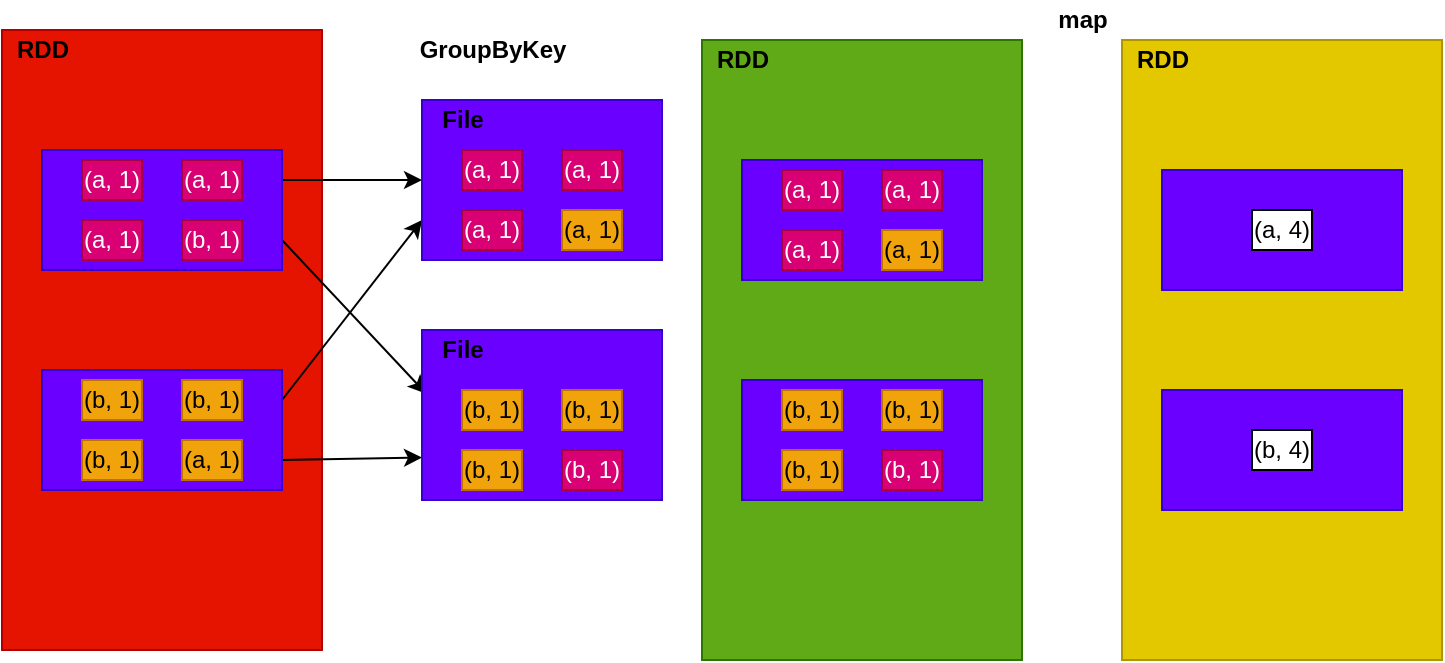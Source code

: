 <mxfile version="15.6.1" type="github">
  <diagram id="1OZ8EjZgoPaioLuvbSH8" name="第 1 页">
    <mxGraphModel dx="1038" dy="547" grid="1" gridSize="10" guides="1" tooltips="1" connect="1" arrows="1" fold="1" page="1" pageScale="1" pageWidth="827" pageHeight="1169" math="0" shadow="0">
      <root>
        <mxCell id="0" />
        <mxCell id="1" parent="0" />
        <mxCell id="8YorQP0Pxh66X8FTXIrH-3" value="" style="rounded=0;whiteSpace=wrap;html=1;shadow=0;labelBackgroundColor=none;labelBorderColor=none;fillColor=#e51400;strokeColor=#B20000;fontColor=#ffffff;" vertex="1" parent="1">
          <mxGeometry x="90" y="110" width="160" height="310" as="geometry" />
        </mxCell>
        <mxCell id="8YorQP0Pxh66X8FTXIrH-26" style="rounded=0;orthogonalLoop=1;jettySize=auto;html=1;exitX=1;exitY=0.25;exitDx=0;exitDy=0;" edge="1" parent="1" source="8YorQP0Pxh66X8FTXIrH-4" target="8YorQP0Pxh66X8FTXIrH-14">
          <mxGeometry relative="1" as="geometry" />
        </mxCell>
        <mxCell id="8YorQP0Pxh66X8FTXIrH-30" style="edgeStyle=none;rounded=0;orthogonalLoop=1;jettySize=auto;html=1;exitX=1;exitY=0.75;exitDx=0;exitDy=0;entryX=0.017;entryY=0.374;entryDx=0;entryDy=0;entryPerimeter=0;" edge="1" parent="1" source="8YorQP0Pxh66X8FTXIrH-4" target="8YorQP0Pxh66X8FTXIrH-19">
          <mxGeometry relative="1" as="geometry" />
        </mxCell>
        <mxCell id="8YorQP0Pxh66X8FTXIrH-4" value="" style="rounded=0;whiteSpace=wrap;html=1;shadow=0;labelBackgroundColor=none;labelBorderColor=none;fillColor=#6a00ff;fontColor=#ffffff;strokeColor=#3700CC;" vertex="1" parent="1">
          <mxGeometry x="110" y="170" width="120" height="60" as="geometry" />
        </mxCell>
        <mxCell id="8YorQP0Pxh66X8FTXIrH-5" value="(a, 1)" style="rounded=0;whiteSpace=wrap;html=1;shadow=0;labelBackgroundColor=none;labelBorderColor=none;fillColor=#d80073;fontColor=#ffffff;strokeColor=#A50040;" vertex="1" parent="1">
          <mxGeometry x="130" y="175" width="30" height="20" as="geometry" />
        </mxCell>
        <mxCell id="8YorQP0Pxh66X8FTXIrH-6" value="(a, 1)" style="rounded=0;whiteSpace=wrap;html=1;shadow=0;labelBackgroundColor=none;labelBorderColor=none;fillColor=#d80073;fontColor=#ffffff;strokeColor=#A50040;" vertex="1" parent="1">
          <mxGeometry x="180" y="175" width="30" height="20" as="geometry" />
        </mxCell>
        <mxCell id="8YorQP0Pxh66X8FTXIrH-7" value="(a, 1)" style="rounded=0;whiteSpace=wrap;html=1;shadow=0;labelBackgroundColor=none;labelBorderColor=none;fillColor=#d80073;fontColor=#ffffff;strokeColor=#A50040;" vertex="1" parent="1">
          <mxGeometry x="130" y="205" width="30" height="20" as="geometry" />
        </mxCell>
        <mxCell id="8YorQP0Pxh66X8FTXIrH-8" value="(b, 1)" style="rounded=0;whiteSpace=wrap;html=1;shadow=0;labelBackgroundColor=none;labelBorderColor=none;fillColor=#d80073;fontColor=#ffffff;strokeColor=#A50040;" vertex="1" parent="1">
          <mxGeometry x="180" y="205" width="30" height="20" as="geometry" />
        </mxCell>
        <mxCell id="8YorQP0Pxh66X8FTXIrH-28" style="edgeStyle=none;rounded=0;orthogonalLoop=1;jettySize=auto;html=1;exitX=1;exitY=0.75;exitDx=0;exitDy=0;entryX=0;entryY=0.75;entryDx=0;entryDy=0;" edge="1" parent="1" source="8YorQP0Pxh66X8FTXIrH-9" target="8YorQP0Pxh66X8FTXIrH-19">
          <mxGeometry relative="1" as="geometry" />
        </mxCell>
        <mxCell id="8YorQP0Pxh66X8FTXIrH-29" style="edgeStyle=none;rounded=0;orthogonalLoop=1;jettySize=auto;html=1;exitX=1;exitY=0.25;exitDx=0;exitDy=0;entryX=0;entryY=0.75;entryDx=0;entryDy=0;" edge="1" parent="1" source="8YorQP0Pxh66X8FTXIrH-9" target="8YorQP0Pxh66X8FTXIrH-14">
          <mxGeometry relative="1" as="geometry" />
        </mxCell>
        <mxCell id="8YorQP0Pxh66X8FTXIrH-9" value="" style="rounded=0;whiteSpace=wrap;html=1;shadow=0;labelBackgroundColor=none;labelBorderColor=none;fillColor=#6a00ff;fontColor=#ffffff;strokeColor=#3700CC;" vertex="1" parent="1">
          <mxGeometry x="110" y="280" width="120" height="60" as="geometry" />
        </mxCell>
        <mxCell id="8YorQP0Pxh66X8FTXIrH-10" value="(b, 1)" style="rounded=0;whiteSpace=wrap;html=1;shadow=0;labelBackgroundColor=none;labelBorderColor=none;fillColor=#f0a30a;fontColor=#000000;strokeColor=#BD7000;" vertex="1" parent="1">
          <mxGeometry x="130" y="285" width="30" height="20" as="geometry" />
        </mxCell>
        <mxCell id="8YorQP0Pxh66X8FTXIrH-11" value="(b, 1)" style="rounded=0;whiteSpace=wrap;html=1;shadow=0;labelBackgroundColor=none;labelBorderColor=none;fillColor=#f0a30a;fontColor=#000000;strokeColor=#BD7000;" vertex="1" parent="1">
          <mxGeometry x="180" y="285" width="30" height="20" as="geometry" />
        </mxCell>
        <mxCell id="8YorQP0Pxh66X8FTXIrH-12" value="(b, 1)" style="rounded=0;whiteSpace=wrap;html=1;shadow=0;labelBackgroundColor=none;labelBorderColor=none;fillColor=#f0a30a;fontColor=#000000;strokeColor=#BD7000;" vertex="1" parent="1">
          <mxGeometry x="130" y="315" width="30" height="20" as="geometry" />
        </mxCell>
        <mxCell id="8YorQP0Pxh66X8FTXIrH-13" value="(a, 1)" style="rounded=0;whiteSpace=wrap;html=1;shadow=0;labelBackgroundColor=none;labelBorderColor=none;fillColor=#f0a30a;fontColor=#000000;strokeColor=#BD7000;" vertex="1" parent="1">
          <mxGeometry x="180" y="315" width="30" height="20" as="geometry" />
        </mxCell>
        <mxCell id="8YorQP0Pxh66X8FTXIrH-14" value="" style="rounded=0;whiteSpace=wrap;html=1;shadow=0;labelBackgroundColor=none;labelBorderColor=none;fillColor=#6a00ff;fontColor=#ffffff;strokeColor=#3700CC;" vertex="1" parent="1">
          <mxGeometry x="300" y="145" width="120" height="80" as="geometry" />
        </mxCell>
        <mxCell id="8YorQP0Pxh66X8FTXIrH-15" value="(a, 1)" style="rounded=0;whiteSpace=wrap;html=1;shadow=0;labelBackgroundColor=none;labelBorderColor=none;fillColor=#d80073;fontColor=#ffffff;strokeColor=#A50040;" vertex="1" parent="1">
          <mxGeometry x="320" y="170" width="30" height="20" as="geometry" />
        </mxCell>
        <mxCell id="8YorQP0Pxh66X8FTXIrH-16" value="(a, 1)" style="rounded=0;whiteSpace=wrap;html=1;shadow=0;labelBackgroundColor=none;labelBorderColor=none;fillColor=#d80073;fontColor=#ffffff;strokeColor=#A50040;" vertex="1" parent="1">
          <mxGeometry x="370" y="170" width="30" height="20" as="geometry" />
        </mxCell>
        <mxCell id="8YorQP0Pxh66X8FTXIrH-17" value="(a, 1)" style="rounded=0;whiteSpace=wrap;html=1;shadow=0;labelBackgroundColor=none;labelBorderColor=none;fillColor=#d80073;fontColor=#ffffff;strokeColor=#A50040;" vertex="1" parent="1">
          <mxGeometry x="320" y="200" width="30" height="20" as="geometry" />
        </mxCell>
        <mxCell id="8YorQP0Pxh66X8FTXIrH-18" value="(a, 1)" style="rounded=0;whiteSpace=wrap;html=1;shadow=0;labelBackgroundColor=none;labelBorderColor=none;fillColor=#f0a30a;fontColor=#000000;strokeColor=#BD7000;" vertex="1" parent="1">
          <mxGeometry x="370" y="200" width="30" height="20" as="geometry" />
        </mxCell>
        <mxCell id="8YorQP0Pxh66X8FTXIrH-19" value="" style="rounded=0;whiteSpace=wrap;html=1;shadow=0;labelBackgroundColor=none;labelBorderColor=none;fillColor=#6a00ff;fontColor=#ffffff;strokeColor=#3700CC;" vertex="1" parent="1">
          <mxGeometry x="300" y="260" width="120" height="85" as="geometry" />
        </mxCell>
        <mxCell id="8YorQP0Pxh66X8FTXIrH-20" value="(b, 1)" style="rounded=0;whiteSpace=wrap;html=1;shadow=0;labelBackgroundColor=none;labelBorderColor=none;fillColor=#f0a30a;fontColor=#000000;strokeColor=#BD7000;" vertex="1" parent="1">
          <mxGeometry x="320" y="290" width="30" height="20" as="geometry" />
        </mxCell>
        <mxCell id="8YorQP0Pxh66X8FTXIrH-21" value="(b, 1)" style="rounded=0;whiteSpace=wrap;html=1;shadow=0;labelBackgroundColor=none;labelBorderColor=none;fillColor=#f0a30a;fontColor=#000000;strokeColor=#BD7000;" vertex="1" parent="1">
          <mxGeometry x="370" y="290" width="30" height="20" as="geometry" />
        </mxCell>
        <mxCell id="8YorQP0Pxh66X8FTXIrH-22" value="(b, 1)" style="rounded=0;whiteSpace=wrap;html=1;shadow=0;labelBackgroundColor=none;labelBorderColor=none;fillColor=#f0a30a;fontColor=#000000;strokeColor=#BD7000;" vertex="1" parent="1">
          <mxGeometry x="320" y="320" width="30" height="20" as="geometry" />
        </mxCell>
        <mxCell id="8YorQP0Pxh66X8FTXIrH-23" value="(b, 1)" style="rounded=0;whiteSpace=wrap;html=1;shadow=0;labelBackgroundColor=none;labelBorderColor=none;fillColor=#d80073;fontColor=#ffffff;strokeColor=#A50040;" vertex="1" parent="1">
          <mxGeometry x="370" y="320" width="30" height="20" as="geometry" />
        </mxCell>
        <mxCell id="8YorQP0Pxh66X8FTXIrH-24" value="&lt;b&gt;File&lt;/b&gt;" style="text;html=1;resizable=0;autosize=1;align=center;verticalAlign=middle;points=[];fillColor=none;strokeColor=none;rounded=0;shadow=0;labelBackgroundColor=none;labelBorderColor=none;" vertex="1" parent="1">
          <mxGeometry x="300" y="260" width="40" height="20" as="geometry" />
        </mxCell>
        <mxCell id="8YorQP0Pxh66X8FTXIrH-25" value="&lt;b&gt;File&lt;/b&gt;" style="text;html=1;resizable=0;autosize=1;align=center;verticalAlign=middle;points=[];fillColor=none;strokeColor=none;rounded=0;shadow=0;labelBackgroundColor=none;labelBorderColor=none;" vertex="1" parent="1">
          <mxGeometry x="300" y="145" width="40" height="20" as="geometry" />
        </mxCell>
        <mxCell id="8YorQP0Pxh66X8FTXIrH-31" value="" style="rounded=0;whiteSpace=wrap;html=1;shadow=0;labelBackgroundColor=none;labelBorderColor=none;fillColor=#60a917;strokeColor=#2D7600;fontColor=#ffffff;" vertex="1" parent="1">
          <mxGeometry x="440" y="115" width="160" height="310" as="geometry" />
        </mxCell>
        <mxCell id="8YorQP0Pxh66X8FTXIrH-32" value="" style="rounded=0;whiteSpace=wrap;html=1;shadow=0;labelBackgroundColor=none;labelBorderColor=none;fillColor=#6a00ff;fontColor=#ffffff;strokeColor=#3700CC;" vertex="1" parent="1">
          <mxGeometry x="460" y="175" width="120" height="60" as="geometry" />
        </mxCell>
        <mxCell id="8YorQP0Pxh66X8FTXIrH-33" value="(a, 1)" style="rounded=0;whiteSpace=wrap;html=1;shadow=0;labelBackgroundColor=none;labelBorderColor=none;fillColor=#d80073;fontColor=#ffffff;strokeColor=#A50040;" vertex="1" parent="1">
          <mxGeometry x="480" y="180" width="30" height="20" as="geometry" />
        </mxCell>
        <mxCell id="8YorQP0Pxh66X8FTXIrH-34" value="(a, 1)" style="rounded=0;whiteSpace=wrap;html=1;shadow=0;labelBackgroundColor=none;labelBorderColor=none;fillColor=#d80073;fontColor=#ffffff;strokeColor=#A50040;" vertex="1" parent="1">
          <mxGeometry x="530" y="180" width="30" height="20" as="geometry" />
        </mxCell>
        <mxCell id="8YorQP0Pxh66X8FTXIrH-35" value="(a, 1)" style="rounded=0;whiteSpace=wrap;html=1;shadow=0;labelBackgroundColor=none;labelBorderColor=none;fillColor=#d80073;fontColor=#ffffff;strokeColor=#A50040;" vertex="1" parent="1">
          <mxGeometry x="480" y="210" width="30" height="20" as="geometry" />
        </mxCell>
        <mxCell id="8YorQP0Pxh66X8FTXIrH-36" value="(a, 1)" style="rounded=0;whiteSpace=wrap;html=1;shadow=0;labelBackgroundColor=none;labelBorderColor=none;fillColor=#f0a30a;fontColor=#000000;strokeColor=#BD7000;" vertex="1" parent="1">
          <mxGeometry x="530" y="210" width="30" height="20" as="geometry" />
        </mxCell>
        <mxCell id="8YorQP0Pxh66X8FTXIrH-37" value="" style="rounded=0;whiteSpace=wrap;html=1;shadow=0;labelBackgroundColor=none;labelBorderColor=none;fillColor=#6a00ff;fontColor=#ffffff;strokeColor=#3700CC;" vertex="1" parent="1">
          <mxGeometry x="460" y="285" width="120" height="60" as="geometry" />
        </mxCell>
        <mxCell id="8YorQP0Pxh66X8FTXIrH-38" value="(b, 1)" style="rounded=0;whiteSpace=wrap;html=1;shadow=0;labelBackgroundColor=none;labelBorderColor=none;fillColor=#f0a30a;fontColor=#000000;strokeColor=#BD7000;" vertex="1" parent="1">
          <mxGeometry x="480" y="290" width="30" height="20" as="geometry" />
        </mxCell>
        <mxCell id="8YorQP0Pxh66X8FTXIrH-39" value="(b, 1)" style="rounded=0;whiteSpace=wrap;html=1;shadow=0;labelBackgroundColor=none;labelBorderColor=none;fillColor=#f0a30a;fontColor=#000000;strokeColor=#BD7000;" vertex="1" parent="1">
          <mxGeometry x="530" y="290" width="30" height="20" as="geometry" />
        </mxCell>
        <mxCell id="8YorQP0Pxh66X8FTXIrH-40" value="(b, 1)" style="rounded=0;whiteSpace=wrap;html=1;shadow=0;labelBackgroundColor=none;labelBorderColor=none;fillColor=#f0a30a;fontColor=#000000;strokeColor=#BD7000;" vertex="1" parent="1">
          <mxGeometry x="480" y="320" width="30" height="20" as="geometry" />
        </mxCell>
        <mxCell id="8YorQP0Pxh66X8FTXIrH-41" value="(b, 1)" style="rounded=0;whiteSpace=wrap;html=1;shadow=0;labelBackgroundColor=none;labelBorderColor=none;fillColor=#d80073;fontColor=#ffffff;strokeColor=#A50040;" vertex="1" parent="1">
          <mxGeometry x="530" y="320" width="30" height="20" as="geometry" />
        </mxCell>
        <mxCell id="8YorQP0Pxh66X8FTXIrH-42" value="" style="rounded=0;whiteSpace=wrap;html=1;shadow=0;labelBackgroundColor=none;labelBorderColor=none;fillColor=#e3c800;strokeColor=#B09500;fontColor=#000000;" vertex="1" parent="1">
          <mxGeometry x="650" y="115" width="160" height="310" as="geometry" />
        </mxCell>
        <mxCell id="8YorQP0Pxh66X8FTXIrH-43" value="" style="rounded=0;whiteSpace=wrap;html=1;shadow=0;labelBackgroundColor=none;labelBorderColor=none;fillColor=#6a00ff;fontColor=#ffffff;strokeColor=#3700CC;" vertex="1" parent="1">
          <mxGeometry x="670" y="180" width="120" height="60" as="geometry" />
        </mxCell>
        <mxCell id="8YorQP0Pxh66X8FTXIrH-47" value="(a, 4)" style="rounded=0;whiteSpace=wrap;html=1;shadow=0;labelBackgroundColor=none;labelBorderColor=none;" vertex="1" parent="1">
          <mxGeometry x="715" y="200" width="30" height="20" as="geometry" />
        </mxCell>
        <mxCell id="8YorQP0Pxh66X8FTXIrH-48" value="" style="rounded=0;whiteSpace=wrap;html=1;shadow=0;labelBackgroundColor=none;labelBorderColor=none;fillColor=#6a00ff;fontColor=#ffffff;strokeColor=#3700CC;" vertex="1" parent="1">
          <mxGeometry x="670" y="290" width="120" height="60" as="geometry" />
        </mxCell>
        <mxCell id="8YorQP0Pxh66X8FTXIrH-52" value="(b, 4)" style="rounded=0;whiteSpace=wrap;html=1;shadow=0;labelBackgroundColor=none;labelBorderColor=none;" vertex="1" parent="1">
          <mxGeometry x="715" y="310" width="30" height="20" as="geometry" />
        </mxCell>
        <mxCell id="8YorQP0Pxh66X8FTXIrH-53" value="&lt;b&gt;RDD&lt;/b&gt;" style="text;html=1;resizable=0;autosize=1;align=center;verticalAlign=middle;points=[];fillColor=none;strokeColor=none;rounded=0;shadow=0;labelBackgroundColor=none;labelBorderColor=none;" vertex="1" parent="1">
          <mxGeometry x="90" y="110" width="40" height="20" as="geometry" />
        </mxCell>
        <mxCell id="8YorQP0Pxh66X8FTXIrH-54" value="&lt;b&gt;RDD&lt;/b&gt;" style="text;html=1;resizable=0;autosize=1;align=center;verticalAlign=middle;points=[];fillColor=none;strokeColor=none;rounded=0;shadow=0;labelBackgroundColor=none;labelBorderColor=none;" vertex="1" parent="1">
          <mxGeometry x="440" y="115" width="40" height="20" as="geometry" />
        </mxCell>
        <mxCell id="8YorQP0Pxh66X8FTXIrH-55" value="&lt;b&gt;RDD&lt;/b&gt;" style="text;html=1;resizable=0;autosize=1;align=center;verticalAlign=middle;points=[];fillColor=none;strokeColor=none;rounded=0;shadow=0;labelBackgroundColor=none;labelBorderColor=none;" vertex="1" parent="1">
          <mxGeometry x="650" y="115" width="40" height="20" as="geometry" />
        </mxCell>
        <mxCell id="8YorQP0Pxh66X8FTXIrH-56" value="&lt;b&gt;GroupByKey&lt;br&gt;&lt;/b&gt;" style="text;html=1;resizable=0;autosize=1;align=center;verticalAlign=middle;points=[];fillColor=none;strokeColor=none;rounded=0;shadow=0;labelBackgroundColor=none;labelBorderColor=none;" vertex="1" parent="1">
          <mxGeometry x="290" y="110" width="90" height="20" as="geometry" />
        </mxCell>
        <mxCell id="8YorQP0Pxh66X8FTXIrH-57" value="&lt;b&gt;map&lt;br&gt;&lt;/b&gt;" style="text;html=1;resizable=0;autosize=1;align=center;verticalAlign=middle;points=[];fillColor=none;strokeColor=none;rounded=0;shadow=0;labelBackgroundColor=none;labelBorderColor=none;" vertex="1" parent="1">
          <mxGeometry x="610" y="95" width="40" height="20" as="geometry" />
        </mxCell>
      </root>
    </mxGraphModel>
  </diagram>
</mxfile>
